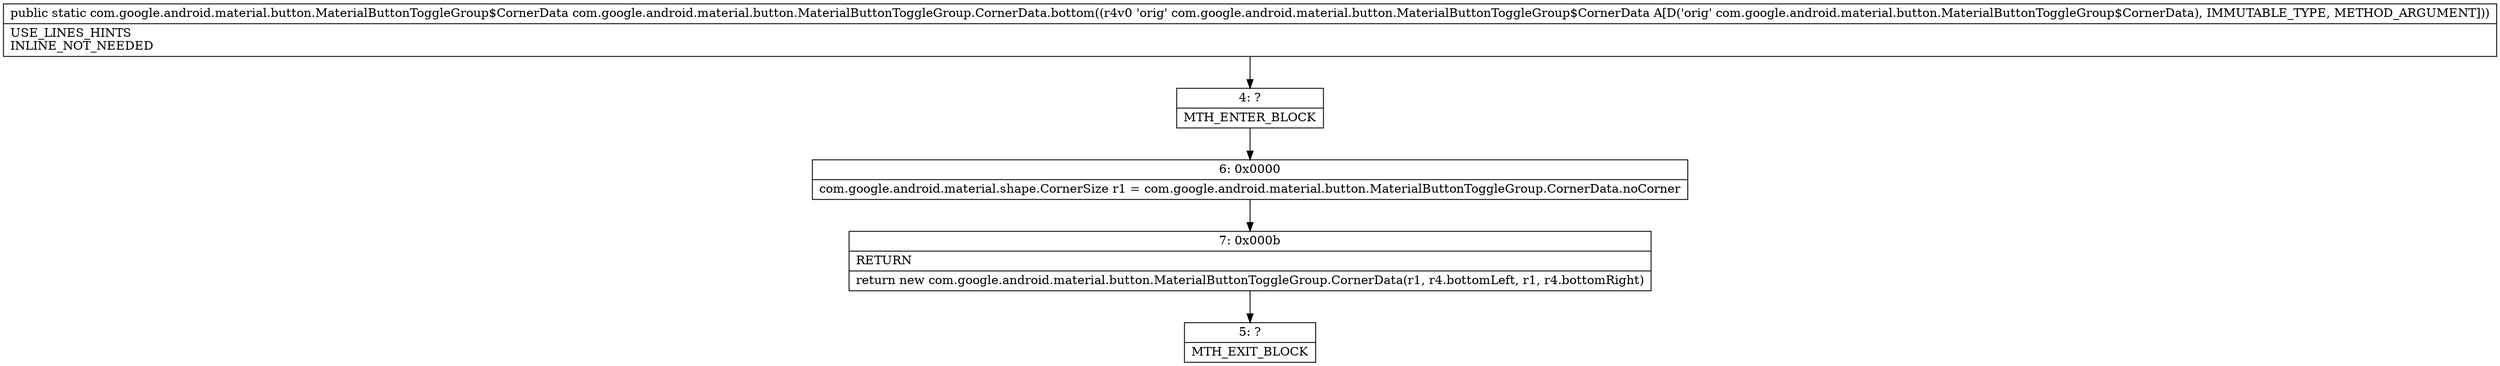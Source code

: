 digraph "CFG forcom.google.android.material.button.MaterialButtonToggleGroup.CornerData.bottom(Lcom\/google\/android\/material\/button\/MaterialButtonToggleGroup$CornerData;)Lcom\/google\/android\/material\/button\/MaterialButtonToggleGroup$CornerData;" {
Node_4 [shape=record,label="{4\:\ ?|MTH_ENTER_BLOCK\l}"];
Node_6 [shape=record,label="{6\:\ 0x0000|com.google.android.material.shape.CornerSize r1 = com.google.android.material.button.MaterialButtonToggleGroup.CornerData.noCorner\l}"];
Node_7 [shape=record,label="{7\:\ 0x000b|RETURN\l|return new com.google.android.material.button.MaterialButtonToggleGroup.CornerData(r1, r4.bottomLeft, r1, r4.bottomRight)\l}"];
Node_5 [shape=record,label="{5\:\ ?|MTH_EXIT_BLOCK\l}"];
MethodNode[shape=record,label="{public static com.google.android.material.button.MaterialButtonToggleGroup$CornerData com.google.android.material.button.MaterialButtonToggleGroup.CornerData.bottom((r4v0 'orig' com.google.android.material.button.MaterialButtonToggleGroup$CornerData A[D('orig' com.google.android.material.button.MaterialButtonToggleGroup$CornerData), IMMUTABLE_TYPE, METHOD_ARGUMENT]))  | USE_LINES_HINTS\lINLINE_NOT_NEEDED\l}"];
MethodNode -> Node_4;Node_4 -> Node_6;
Node_6 -> Node_7;
Node_7 -> Node_5;
}

